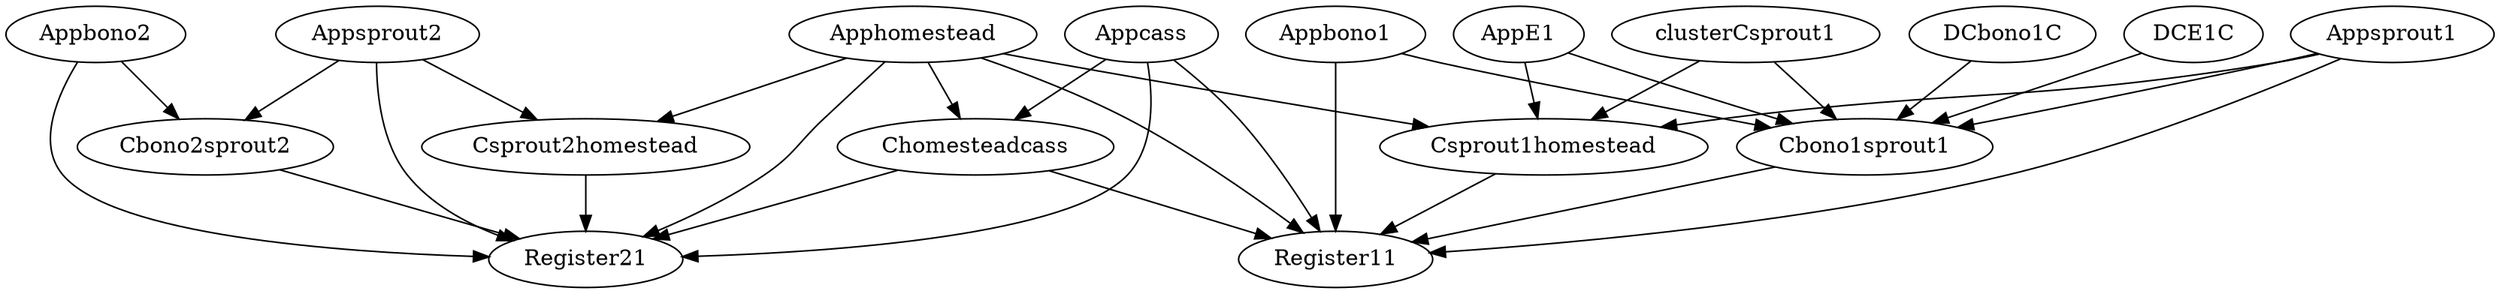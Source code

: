strict digraph "" {
	Appbono2	 [SF=0,
		T=0,
		n=2];
	Register21	 [SF=0,
		T=1,
		n=3];
	Appbono2 -> Register21	 [at=1];
	Cbono2sprout2	 [SF=0,
		T=1,
		n=2];
	Appbono2 -> Cbono2sprout2	 [at=1];
	Appbono1	 [SF=0,
		T=0,
		n=2];
	Register11	 [SF=0,
		T=1,
		n=3];
	Appbono1 -> Register11	 [at=1];
	Cbono1sprout1	 [SF=0,
		T=1,
		n=2];
	Appbono1 -> Cbono1sprout1	 [at=1];
	Apphomestead	 [SF=0,
		T=0,
		n=2];
	Apphomestead -> Register21	 [at=1];
	Chomesteadcass	 [SF=0,
		T=1,
		n=2];
	Apphomestead -> Chomesteadcass	 [at=1];
	Csprout2homestead	 [SF=0,
		T=1,
		n=2];
	Apphomestead -> Csprout2homestead	 [at=1];
	Apphomestead -> Register11	 [at=1];
	Csprout1homestead	 [SF=0,
		T=1,
		n=2];
	Apphomestead -> Csprout1homestead	 [at=1];
	Appsprout1	 [SF=0,
		T=0,
		n=2];
	Appsprout1 -> Register11	 [at=1];
	Appsprout1 -> Cbono1sprout1	 [at=1];
	Appsprout1 -> Csprout1homestead	 [at=1];
	Chomesteadcass -> Register21	 [at=1];
	Chomesteadcass -> Register11	 [at=1];
	Appcass	 [SF=0,
		T=0,
		n=2];
	Appcass -> Register21	 [at=1];
	Appcass -> Chomesteadcass	 [at=1];
	Appcass -> Register11	 [at=1];
	AppE1	 [SF=0,
		T=0,
		n=2];
	AppE1 -> Cbono1sprout1	 [at=1];
	AppE1 -> Csprout1homestead	 [at=1];
	Csprout2homestead -> Register21	 [at=1];
	clusterCsprout1	 [SF=0,
		T=0,
		at=0,
		n=2];
	clusterCsprout1 -> Cbono1sprout1	 [at=1];
	clusterCsprout1 -> Csprout1homestead	 [at=1];
	DCbono1C	 [SF=1,
		T=1,
		n=1];
	DCbono1C -> Cbono1sprout1	 [at=1];
	Cbono1sprout1 -> Register11	 [at=1];
	Csprout1homestead -> Register11	 [at=1];
	Cbono2sprout2 -> Register21	 [at=1];
	DCE1C	 [SF=1,
		T=1,
		n=1];
	DCE1C -> Cbono1sprout1	 [at=1];
	Appsprout2	 [SF=0,
		T=0,
		n=2];
	Appsprout2 -> Register21	 [at=1];
	Appsprout2 -> Csprout2homestead	 [at=1];
	Appsprout2 -> Cbono2sprout2	 [at=1];
}
